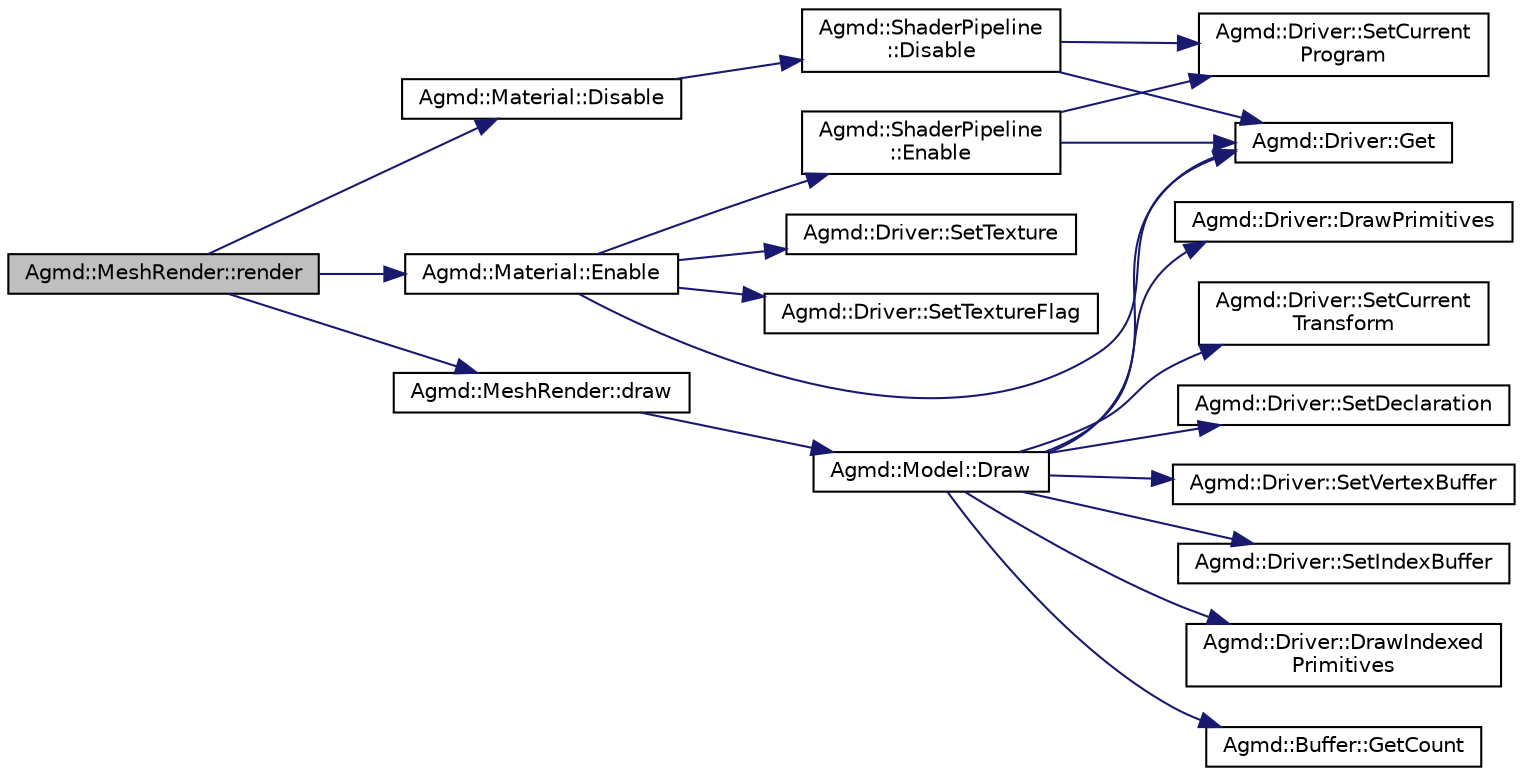 digraph "Agmd::MeshRender::render"
{
  edge [fontname="Helvetica",fontsize="10",labelfontname="Helvetica",labelfontsize="10"];
  node [fontname="Helvetica",fontsize="10",shape=record];
  rankdir="LR";
  Node1 [label="Agmd::MeshRender::render",height=0.2,width=0.4,color="black", fillcolor="grey75", style="filled" fontcolor="black"];
  Node1 -> Node2 [color="midnightblue",fontsize="10",style="solid",fontname="Helvetica"];
  Node2 [label="Agmd::Material::Enable",height=0.2,width=0.4,color="black", fillcolor="white", style="filled",URL="$class_agmd_1_1_material.html#a63fa054123ba837b0945ddafe7a5e868"];
  Node2 -> Node3 [color="midnightblue",fontsize="10",style="solid",fontname="Helvetica"];
  Node3 [label="Agmd::Driver::Get",height=0.2,width=0.4,color="black", fillcolor="white", style="filled",URL="$class_agmd_1_1_driver.html#aedf84a4d782cbaad6a5d5eb1fd17b682"];
  Node2 -> Node4 [color="midnightblue",fontsize="10",style="solid",fontname="Helvetica"];
  Node4 [label="Agmd::ShaderPipeline\l::Enable",height=0.2,width=0.4,color="black", fillcolor="white", style="filled",URL="$class_agmd_1_1_shader_pipeline.html#a9b2a82ed06dcc68878826d55bfc859c7"];
  Node4 -> Node3 [color="midnightblue",fontsize="10",style="solid",fontname="Helvetica"];
  Node4 -> Node5 [color="midnightblue",fontsize="10",style="solid",fontname="Helvetica"];
  Node5 [label="Agmd::Driver::SetCurrent\lProgram",height=0.2,width=0.4,color="black", fillcolor="white", style="filled",URL="$class_agmd_1_1_driver.html#ac6d8e0a25e5bac4591731a006338eeb3"];
  Node2 -> Node6 [color="midnightblue",fontsize="10",style="solid",fontname="Helvetica"];
  Node6 [label="Agmd::Driver::SetTexture",height=0.2,width=0.4,color="black", fillcolor="white", style="filled",URL="$class_agmd_1_1_driver.html#ae64ea2bdfb1bc1b114184d1135b613ff"];
  Node2 -> Node7 [color="midnightblue",fontsize="10",style="solid",fontname="Helvetica"];
  Node7 [label="Agmd::Driver::SetTextureFlag",height=0.2,width=0.4,color="black", fillcolor="white", style="filled",URL="$class_agmd_1_1_driver.html#a77c765bf0e8a52d67fb3d5ab00a9513f"];
  Node1 -> Node8 [color="midnightblue",fontsize="10",style="solid",fontname="Helvetica"];
  Node8 [label="Agmd::MeshRender::draw",height=0.2,width=0.4,color="black", fillcolor="white", style="filled",URL="$class_agmd_1_1_mesh_render.html#a4d0e321f6498e233ee0912032cda8c45"];
  Node8 -> Node9 [color="midnightblue",fontsize="10",style="solid",fontname="Helvetica"];
  Node9 [label="Agmd::Model::Draw",height=0.2,width=0.4,color="black", fillcolor="white", style="filled",URL="$class_agmd_1_1_model.html#aa2c55e47471f726d613e421cf549ab0b"];
  Node9 -> Node3 [color="midnightblue",fontsize="10",style="solid",fontname="Helvetica"];
  Node9 -> Node10 [color="midnightblue",fontsize="10",style="solid",fontname="Helvetica"];
  Node10 [label="Agmd::Driver::SetCurrent\lTransform",height=0.2,width=0.4,color="black", fillcolor="white", style="filled",URL="$class_agmd_1_1_driver.html#a5d026607f63acff5dd9c14cc86ec1142"];
  Node9 -> Node11 [color="midnightblue",fontsize="10",style="solid",fontname="Helvetica"];
  Node11 [label="Agmd::Driver::SetDeclaration",height=0.2,width=0.4,color="black", fillcolor="white", style="filled",URL="$class_agmd_1_1_driver.html#a302ea30a784d1eadd3f317f33a86ca71"];
  Node9 -> Node12 [color="midnightblue",fontsize="10",style="solid",fontname="Helvetica"];
  Node12 [label="Agmd::Driver::SetVertexBuffer",height=0.2,width=0.4,color="black", fillcolor="white", style="filled",URL="$class_agmd_1_1_driver.html#a8250e4086394f717b67cb38059a8d3fe"];
  Node9 -> Node13 [color="midnightblue",fontsize="10",style="solid",fontname="Helvetica"];
  Node13 [label="Agmd::Driver::SetIndexBuffer",height=0.2,width=0.4,color="black", fillcolor="white", style="filled",URL="$class_agmd_1_1_driver.html#a5dccb83b805c97bc4b50c92999055737"];
  Node9 -> Node14 [color="midnightblue",fontsize="10",style="solid",fontname="Helvetica"];
  Node14 [label="Agmd::Driver::DrawIndexed\lPrimitives",height=0.2,width=0.4,color="black", fillcolor="white", style="filled",URL="$class_agmd_1_1_driver.html#a602d935335e7601b5fe2b74fe57d3547"];
  Node9 -> Node15 [color="midnightblue",fontsize="10",style="solid",fontname="Helvetica"];
  Node15 [label="Agmd::Buffer::GetCount",height=0.2,width=0.4,color="black", fillcolor="white", style="filled",URL="$class_agmd_1_1_buffer.html#aab7650c321616dc6a30cf7469b642222"];
  Node9 -> Node16 [color="midnightblue",fontsize="10",style="solid",fontname="Helvetica"];
  Node16 [label="Agmd::Driver::DrawPrimitives",height=0.2,width=0.4,color="black", fillcolor="white", style="filled",URL="$class_agmd_1_1_driver.html#a17c73e5ff37f4da7cb16b63f2d1ffa1c"];
  Node1 -> Node17 [color="midnightblue",fontsize="10",style="solid",fontname="Helvetica"];
  Node17 [label="Agmd::Material::Disable",height=0.2,width=0.4,color="black", fillcolor="white", style="filled",URL="$class_agmd_1_1_material.html#afd21325b27cf0c6685a83e12af4e55dd"];
  Node17 -> Node18 [color="midnightblue",fontsize="10",style="solid",fontname="Helvetica"];
  Node18 [label="Agmd::ShaderPipeline\l::Disable",height=0.2,width=0.4,color="black", fillcolor="white", style="filled",URL="$class_agmd_1_1_shader_pipeline.html#ad94ea7b2808638aadfa27eefeea89fa6"];
  Node18 -> Node3 [color="midnightblue",fontsize="10",style="solid",fontname="Helvetica"];
  Node18 -> Node5 [color="midnightblue",fontsize="10",style="solid",fontname="Helvetica"];
}

